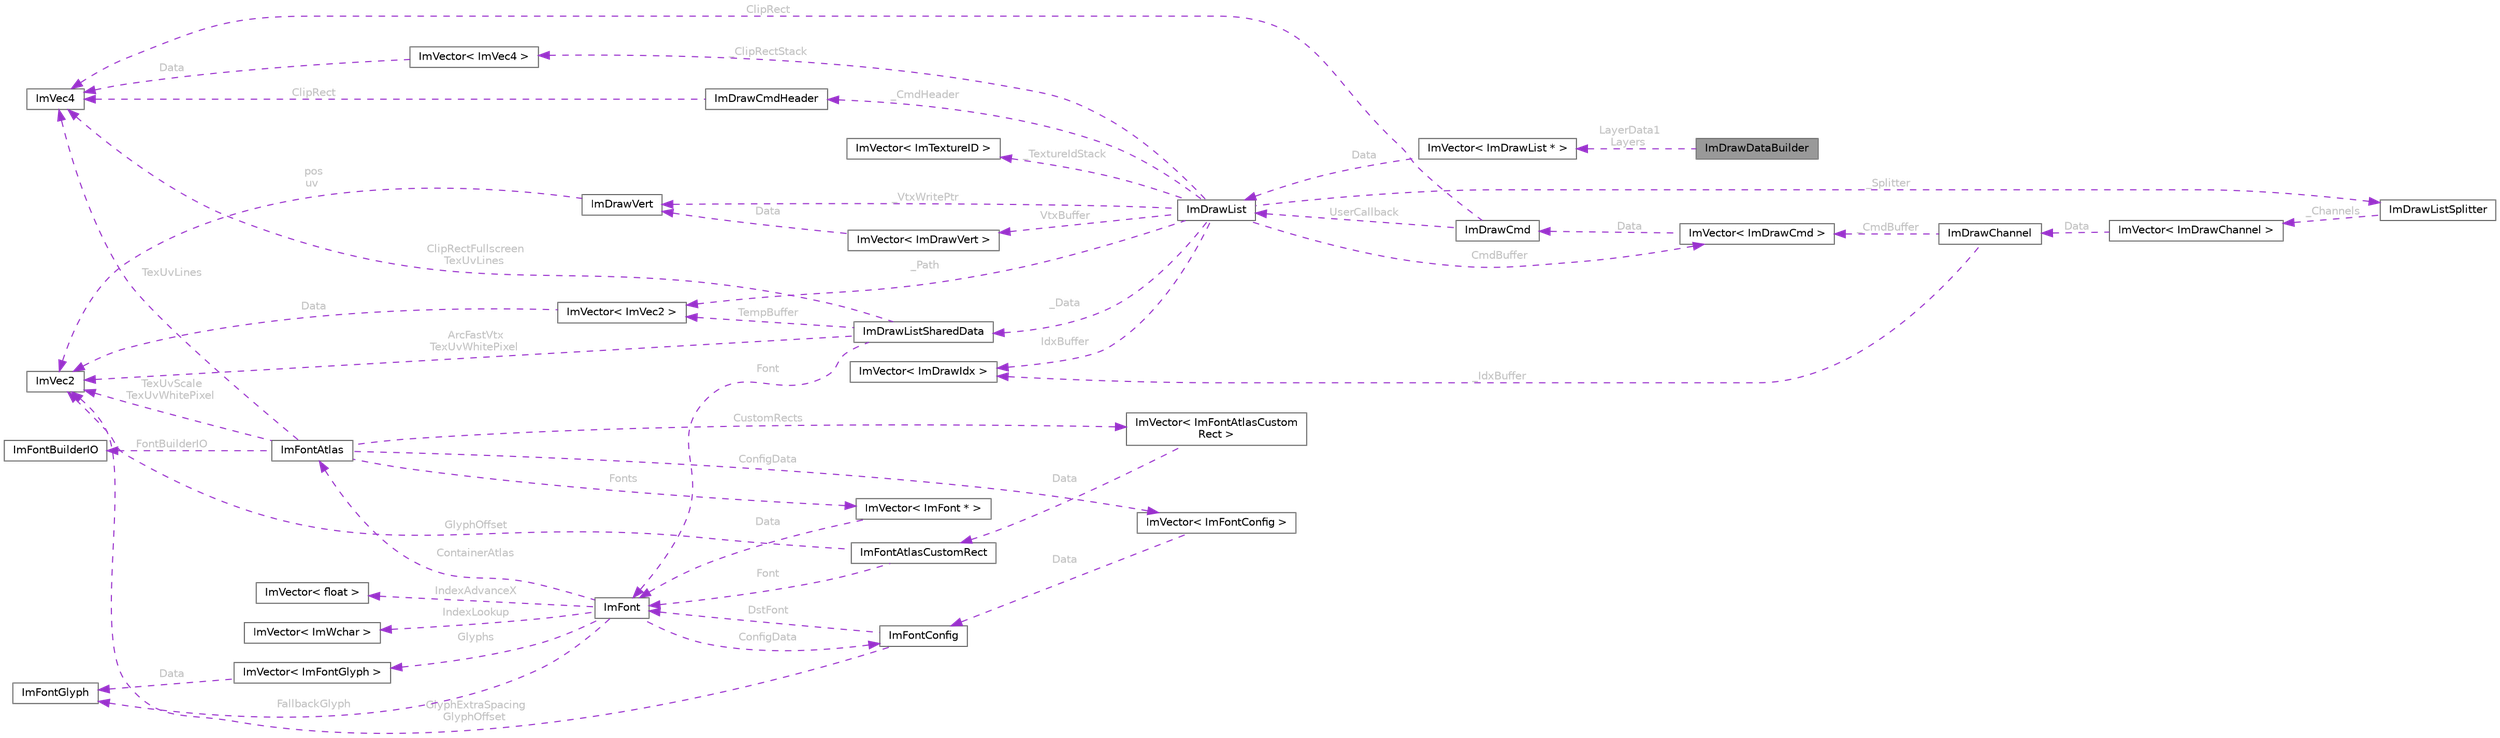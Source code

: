 digraph "ImDrawDataBuilder"
{
 // LATEX_PDF_SIZE
  bgcolor="transparent";
  edge [fontname=Helvetica,fontsize=10,labelfontname=Helvetica,labelfontsize=10];
  node [fontname=Helvetica,fontsize=10,shape=box,height=0.2,width=0.4];
  rankdir="LR";
  Node1 [id="Node000001",label="ImDrawDataBuilder",height=0.2,width=0.4,color="gray40", fillcolor="grey60", style="filled", fontcolor="black",tooltip=" "];
  Node2 -> Node1 [id="edge1_Node000001_Node000002",dir="back",color="darkorchid3",style="dashed",tooltip=" ",label=" LayerData1\nLayers",fontcolor="grey" ];
  Node2 [id="Node000002",label="ImVector\< ImDrawList * \>",height=0.2,width=0.4,color="gray40", fillcolor="white", style="filled",URL="$struct_im_vector.html",tooltip=" "];
  Node3 -> Node2 [id="edge2_Node000002_Node000003",dir="back",color="darkorchid3",style="dashed",tooltip=" ",label=" Data",fontcolor="grey" ];
  Node3 [id="Node000003",label="ImDrawList",height=0.2,width=0.4,color="gray40", fillcolor="white", style="filled",URL="$struct_im_draw_list.html",tooltip=" "];
  Node4 -> Node3 [id="edge3_Node000003_Node000004",dir="back",color="darkorchid3",style="dashed",tooltip=" ",label=" CmdBuffer",fontcolor="grey" ];
  Node4 [id="Node000004",label="ImVector\< ImDrawCmd \>",height=0.2,width=0.4,color="gray40", fillcolor="white", style="filled",URL="$struct_im_vector.html",tooltip=" "];
  Node5 -> Node4 [id="edge4_Node000004_Node000005",dir="back",color="darkorchid3",style="dashed",tooltip=" ",label=" Data",fontcolor="grey" ];
  Node5 [id="Node000005",label="ImDrawCmd",height=0.2,width=0.4,color="gray40", fillcolor="white", style="filled",URL="$struct_im_draw_cmd.html",tooltip=" "];
  Node6 -> Node5 [id="edge5_Node000005_Node000006",dir="back",color="darkorchid3",style="dashed",tooltip=" ",label=" ClipRect",fontcolor="grey" ];
  Node6 [id="Node000006",label="ImVec4",height=0.2,width=0.4,color="gray40", fillcolor="white", style="filled",URL="$struct_im_vec4.html",tooltip=" "];
  Node3 -> Node5 [id="edge6_Node000005_Node000003",dir="back",color="darkorchid3",style="dashed",tooltip=" ",label=" UserCallback",fontcolor="grey" ];
  Node7 -> Node3 [id="edge7_Node000003_Node000007",dir="back",color="darkorchid3",style="dashed",tooltip=" ",label=" IdxBuffer",fontcolor="grey" ];
  Node7 [id="Node000007",label="ImVector\< ImDrawIdx \>",height=0.2,width=0.4,color="gray40", fillcolor="white", style="filled",URL="$struct_im_vector.html",tooltip=" "];
  Node8 -> Node3 [id="edge8_Node000003_Node000008",dir="back",color="darkorchid3",style="dashed",tooltip=" ",label=" VtxBuffer",fontcolor="grey" ];
  Node8 [id="Node000008",label="ImVector\< ImDrawVert \>",height=0.2,width=0.4,color="gray40", fillcolor="white", style="filled",URL="$struct_im_vector.html",tooltip=" "];
  Node9 -> Node8 [id="edge9_Node000008_Node000009",dir="back",color="darkorchid3",style="dashed",tooltip=" ",label=" Data",fontcolor="grey" ];
  Node9 [id="Node000009",label="ImDrawVert",height=0.2,width=0.4,color="gray40", fillcolor="white", style="filled",URL="$struct_im_draw_vert.html",tooltip=" "];
  Node10 -> Node9 [id="edge10_Node000009_Node000010",dir="back",color="darkorchid3",style="dashed",tooltip=" ",label=" pos\nuv",fontcolor="grey" ];
  Node10 [id="Node000010",label="ImVec2",height=0.2,width=0.4,color="gray40", fillcolor="white", style="filled",URL="$struct_im_vec2.html",tooltip=" "];
  Node11 -> Node3 [id="edge11_Node000003_Node000011",dir="back",color="darkorchid3",style="dashed",tooltip=" ",label=" _Data",fontcolor="grey" ];
  Node11 [id="Node000011",label="ImDrawListSharedData",height=0.2,width=0.4,color="gray40", fillcolor="white", style="filled",URL="$struct_im_draw_list_shared_data.html",tooltip=" "];
  Node10 -> Node11 [id="edge12_Node000011_Node000010",dir="back",color="darkorchid3",style="dashed",tooltip=" ",label=" ArcFastVtx\nTexUvWhitePixel",fontcolor="grey" ];
  Node12 -> Node11 [id="edge13_Node000011_Node000012",dir="back",color="darkorchid3",style="dashed",tooltip=" ",label=" Font",fontcolor="grey" ];
  Node12 [id="Node000012",label="ImFont",height=0.2,width=0.4,color="gray40", fillcolor="white", style="filled",URL="$struct_im_font.html",tooltip=" "];
  Node13 -> Node12 [id="edge14_Node000012_Node000013",dir="back",color="darkorchid3",style="dashed",tooltip=" ",label=" IndexAdvanceX",fontcolor="grey" ];
  Node13 [id="Node000013",label="ImVector\< float \>",height=0.2,width=0.4,color="gray40", fillcolor="white", style="filled",URL="$struct_im_vector.html",tooltip=" "];
  Node14 -> Node12 [id="edge15_Node000012_Node000014",dir="back",color="darkorchid3",style="dashed",tooltip=" ",label=" IndexLookup",fontcolor="grey" ];
  Node14 [id="Node000014",label="ImVector\< ImWchar \>",height=0.2,width=0.4,color="gray40", fillcolor="white", style="filled",URL="$struct_im_vector.html",tooltip=" "];
  Node15 -> Node12 [id="edge16_Node000012_Node000015",dir="back",color="darkorchid3",style="dashed",tooltip=" ",label=" Glyphs",fontcolor="grey" ];
  Node15 [id="Node000015",label="ImVector\< ImFontGlyph \>",height=0.2,width=0.4,color="gray40", fillcolor="white", style="filled",URL="$struct_im_vector.html",tooltip=" "];
  Node16 -> Node15 [id="edge17_Node000015_Node000016",dir="back",color="darkorchid3",style="dashed",tooltip=" ",label=" Data",fontcolor="grey" ];
  Node16 [id="Node000016",label="ImFontGlyph",height=0.2,width=0.4,color="gray40", fillcolor="white", style="filled",URL="$struct_im_font_glyph.html",tooltip=" "];
  Node16 -> Node12 [id="edge18_Node000012_Node000016",dir="back",color="darkorchid3",style="dashed",tooltip=" ",label=" FallbackGlyph",fontcolor="grey" ];
  Node17 -> Node12 [id="edge19_Node000012_Node000017",dir="back",color="darkorchid3",style="dashed",tooltip=" ",label=" ContainerAtlas",fontcolor="grey" ];
  Node17 [id="Node000017",label="ImFontAtlas",height=0.2,width=0.4,color="gray40", fillcolor="white", style="filled",URL="$struct_im_font_atlas.html",tooltip=" "];
  Node10 -> Node17 [id="edge20_Node000017_Node000010",dir="back",color="darkorchid3",style="dashed",tooltip=" ",label=" TexUvScale\nTexUvWhitePixel",fontcolor="grey" ];
  Node18 -> Node17 [id="edge21_Node000017_Node000018",dir="back",color="darkorchid3",style="dashed",tooltip=" ",label=" Fonts",fontcolor="grey" ];
  Node18 [id="Node000018",label="ImVector\< ImFont * \>",height=0.2,width=0.4,color="gray40", fillcolor="white", style="filled",URL="$struct_im_vector.html",tooltip=" "];
  Node12 -> Node18 [id="edge22_Node000018_Node000012",dir="back",color="darkorchid3",style="dashed",tooltip=" ",label=" Data",fontcolor="grey" ];
  Node19 -> Node17 [id="edge23_Node000017_Node000019",dir="back",color="darkorchid3",style="dashed",tooltip=" ",label=" CustomRects",fontcolor="grey" ];
  Node19 [id="Node000019",label="ImVector\< ImFontAtlasCustom\lRect \>",height=0.2,width=0.4,color="gray40", fillcolor="white", style="filled",URL="$struct_im_vector.html",tooltip=" "];
  Node20 -> Node19 [id="edge24_Node000019_Node000020",dir="back",color="darkorchid3",style="dashed",tooltip=" ",label=" Data",fontcolor="grey" ];
  Node20 [id="Node000020",label="ImFontAtlasCustomRect",height=0.2,width=0.4,color="gray40", fillcolor="white", style="filled",URL="$struct_im_font_atlas_custom_rect.html",tooltip=" "];
  Node10 -> Node20 [id="edge25_Node000020_Node000010",dir="back",color="darkorchid3",style="dashed",tooltip=" ",label=" GlyphOffset",fontcolor="grey" ];
  Node12 -> Node20 [id="edge26_Node000020_Node000012",dir="back",color="darkorchid3",style="dashed",tooltip=" ",label=" Font",fontcolor="grey" ];
  Node21 -> Node17 [id="edge27_Node000017_Node000021",dir="back",color="darkorchid3",style="dashed",tooltip=" ",label=" ConfigData",fontcolor="grey" ];
  Node21 [id="Node000021",label="ImVector\< ImFontConfig \>",height=0.2,width=0.4,color="gray40", fillcolor="white", style="filled",URL="$struct_im_vector.html",tooltip=" "];
  Node22 -> Node21 [id="edge28_Node000021_Node000022",dir="back",color="darkorchid3",style="dashed",tooltip=" ",label=" Data",fontcolor="grey" ];
  Node22 [id="Node000022",label="ImFontConfig",height=0.2,width=0.4,color="gray40", fillcolor="white", style="filled",URL="$struct_im_font_config.html",tooltip=" "];
  Node10 -> Node22 [id="edge29_Node000022_Node000010",dir="back",color="darkorchid3",style="dashed",tooltip=" ",label=" GlyphExtraSpacing\nGlyphOffset",fontcolor="grey" ];
  Node12 -> Node22 [id="edge30_Node000022_Node000012",dir="back",color="darkorchid3",style="dashed",tooltip=" ",label=" DstFont",fontcolor="grey" ];
  Node6 -> Node17 [id="edge31_Node000017_Node000006",dir="back",color="darkorchid3",style="dashed",tooltip=" ",label=" TexUvLines",fontcolor="grey" ];
  Node23 -> Node17 [id="edge32_Node000017_Node000023",dir="back",color="darkorchid3",style="dashed",tooltip=" ",label=" FontBuilderIO",fontcolor="grey" ];
  Node23 [id="Node000023",label="ImFontBuilderIO",height=0.2,width=0.4,color="gray40", fillcolor="white", style="filled",URL="$struct_im_font_builder_i_o.html",tooltip=" "];
  Node22 -> Node12 [id="edge33_Node000012_Node000022",dir="back",color="darkorchid3",style="dashed",tooltip=" ",label=" ConfigData",fontcolor="grey" ];
  Node6 -> Node11 [id="edge34_Node000011_Node000006",dir="back",color="darkorchid3",style="dashed",tooltip=" ",label=" ClipRectFullscreen\nTexUvLines",fontcolor="grey" ];
  Node24 -> Node11 [id="edge35_Node000011_Node000024",dir="back",color="darkorchid3",style="dashed",tooltip=" ",label=" TempBuffer",fontcolor="grey" ];
  Node24 [id="Node000024",label="ImVector\< ImVec2 \>",height=0.2,width=0.4,color="gray40", fillcolor="white", style="filled",URL="$struct_im_vector.html",tooltip=" "];
  Node10 -> Node24 [id="edge36_Node000024_Node000010",dir="back",color="darkorchid3",style="dashed",tooltip=" ",label=" Data",fontcolor="grey" ];
  Node9 -> Node3 [id="edge37_Node000003_Node000009",dir="back",color="darkorchid3",style="dashed",tooltip=" ",label=" _VtxWritePtr",fontcolor="grey" ];
  Node25 -> Node3 [id="edge38_Node000003_Node000025",dir="back",color="darkorchid3",style="dashed",tooltip=" ",label=" _ClipRectStack",fontcolor="grey" ];
  Node25 [id="Node000025",label="ImVector\< ImVec4 \>",height=0.2,width=0.4,color="gray40", fillcolor="white", style="filled",URL="$struct_im_vector.html",tooltip=" "];
  Node6 -> Node25 [id="edge39_Node000025_Node000006",dir="back",color="darkorchid3",style="dashed",tooltip=" ",label=" Data",fontcolor="grey" ];
  Node26 -> Node3 [id="edge40_Node000003_Node000026",dir="back",color="darkorchid3",style="dashed",tooltip=" ",label=" _TextureIdStack",fontcolor="grey" ];
  Node26 [id="Node000026",label="ImVector\< ImTextureID \>",height=0.2,width=0.4,color="gray40", fillcolor="white", style="filled",URL="$struct_im_vector.html",tooltip=" "];
  Node24 -> Node3 [id="edge41_Node000003_Node000024",dir="back",color="darkorchid3",style="dashed",tooltip=" ",label=" _Path",fontcolor="grey" ];
  Node27 -> Node3 [id="edge42_Node000003_Node000027",dir="back",color="darkorchid3",style="dashed",tooltip=" ",label=" _CmdHeader",fontcolor="grey" ];
  Node27 [id="Node000027",label="ImDrawCmdHeader",height=0.2,width=0.4,color="gray40", fillcolor="white", style="filled",URL="$struct_im_draw_cmd_header.html",tooltip=" "];
  Node6 -> Node27 [id="edge43_Node000027_Node000006",dir="back",color="darkorchid3",style="dashed",tooltip=" ",label=" ClipRect",fontcolor="grey" ];
  Node28 -> Node3 [id="edge44_Node000003_Node000028",dir="back",color="darkorchid3",style="dashed",tooltip=" ",label=" _Splitter",fontcolor="grey" ];
  Node28 [id="Node000028",label="ImDrawListSplitter",height=0.2,width=0.4,color="gray40", fillcolor="white", style="filled",URL="$struct_im_draw_list_splitter.html",tooltip=" "];
  Node29 -> Node28 [id="edge45_Node000028_Node000029",dir="back",color="darkorchid3",style="dashed",tooltip=" ",label=" _Channels",fontcolor="grey" ];
  Node29 [id="Node000029",label="ImVector\< ImDrawChannel \>",height=0.2,width=0.4,color="gray40", fillcolor="white", style="filled",URL="$struct_im_vector.html",tooltip=" "];
  Node30 -> Node29 [id="edge46_Node000029_Node000030",dir="back",color="darkorchid3",style="dashed",tooltip=" ",label=" Data",fontcolor="grey" ];
  Node30 [id="Node000030",label="ImDrawChannel",height=0.2,width=0.4,color="gray40", fillcolor="white", style="filled",URL="$struct_im_draw_channel.html",tooltip=" "];
  Node4 -> Node30 [id="edge47_Node000030_Node000004",dir="back",color="darkorchid3",style="dashed",tooltip=" ",label=" _CmdBuffer",fontcolor="grey" ];
  Node7 -> Node30 [id="edge48_Node000030_Node000007",dir="back",color="darkorchid3",style="dashed",tooltip=" ",label=" _IdxBuffer",fontcolor="grey" ];
}

